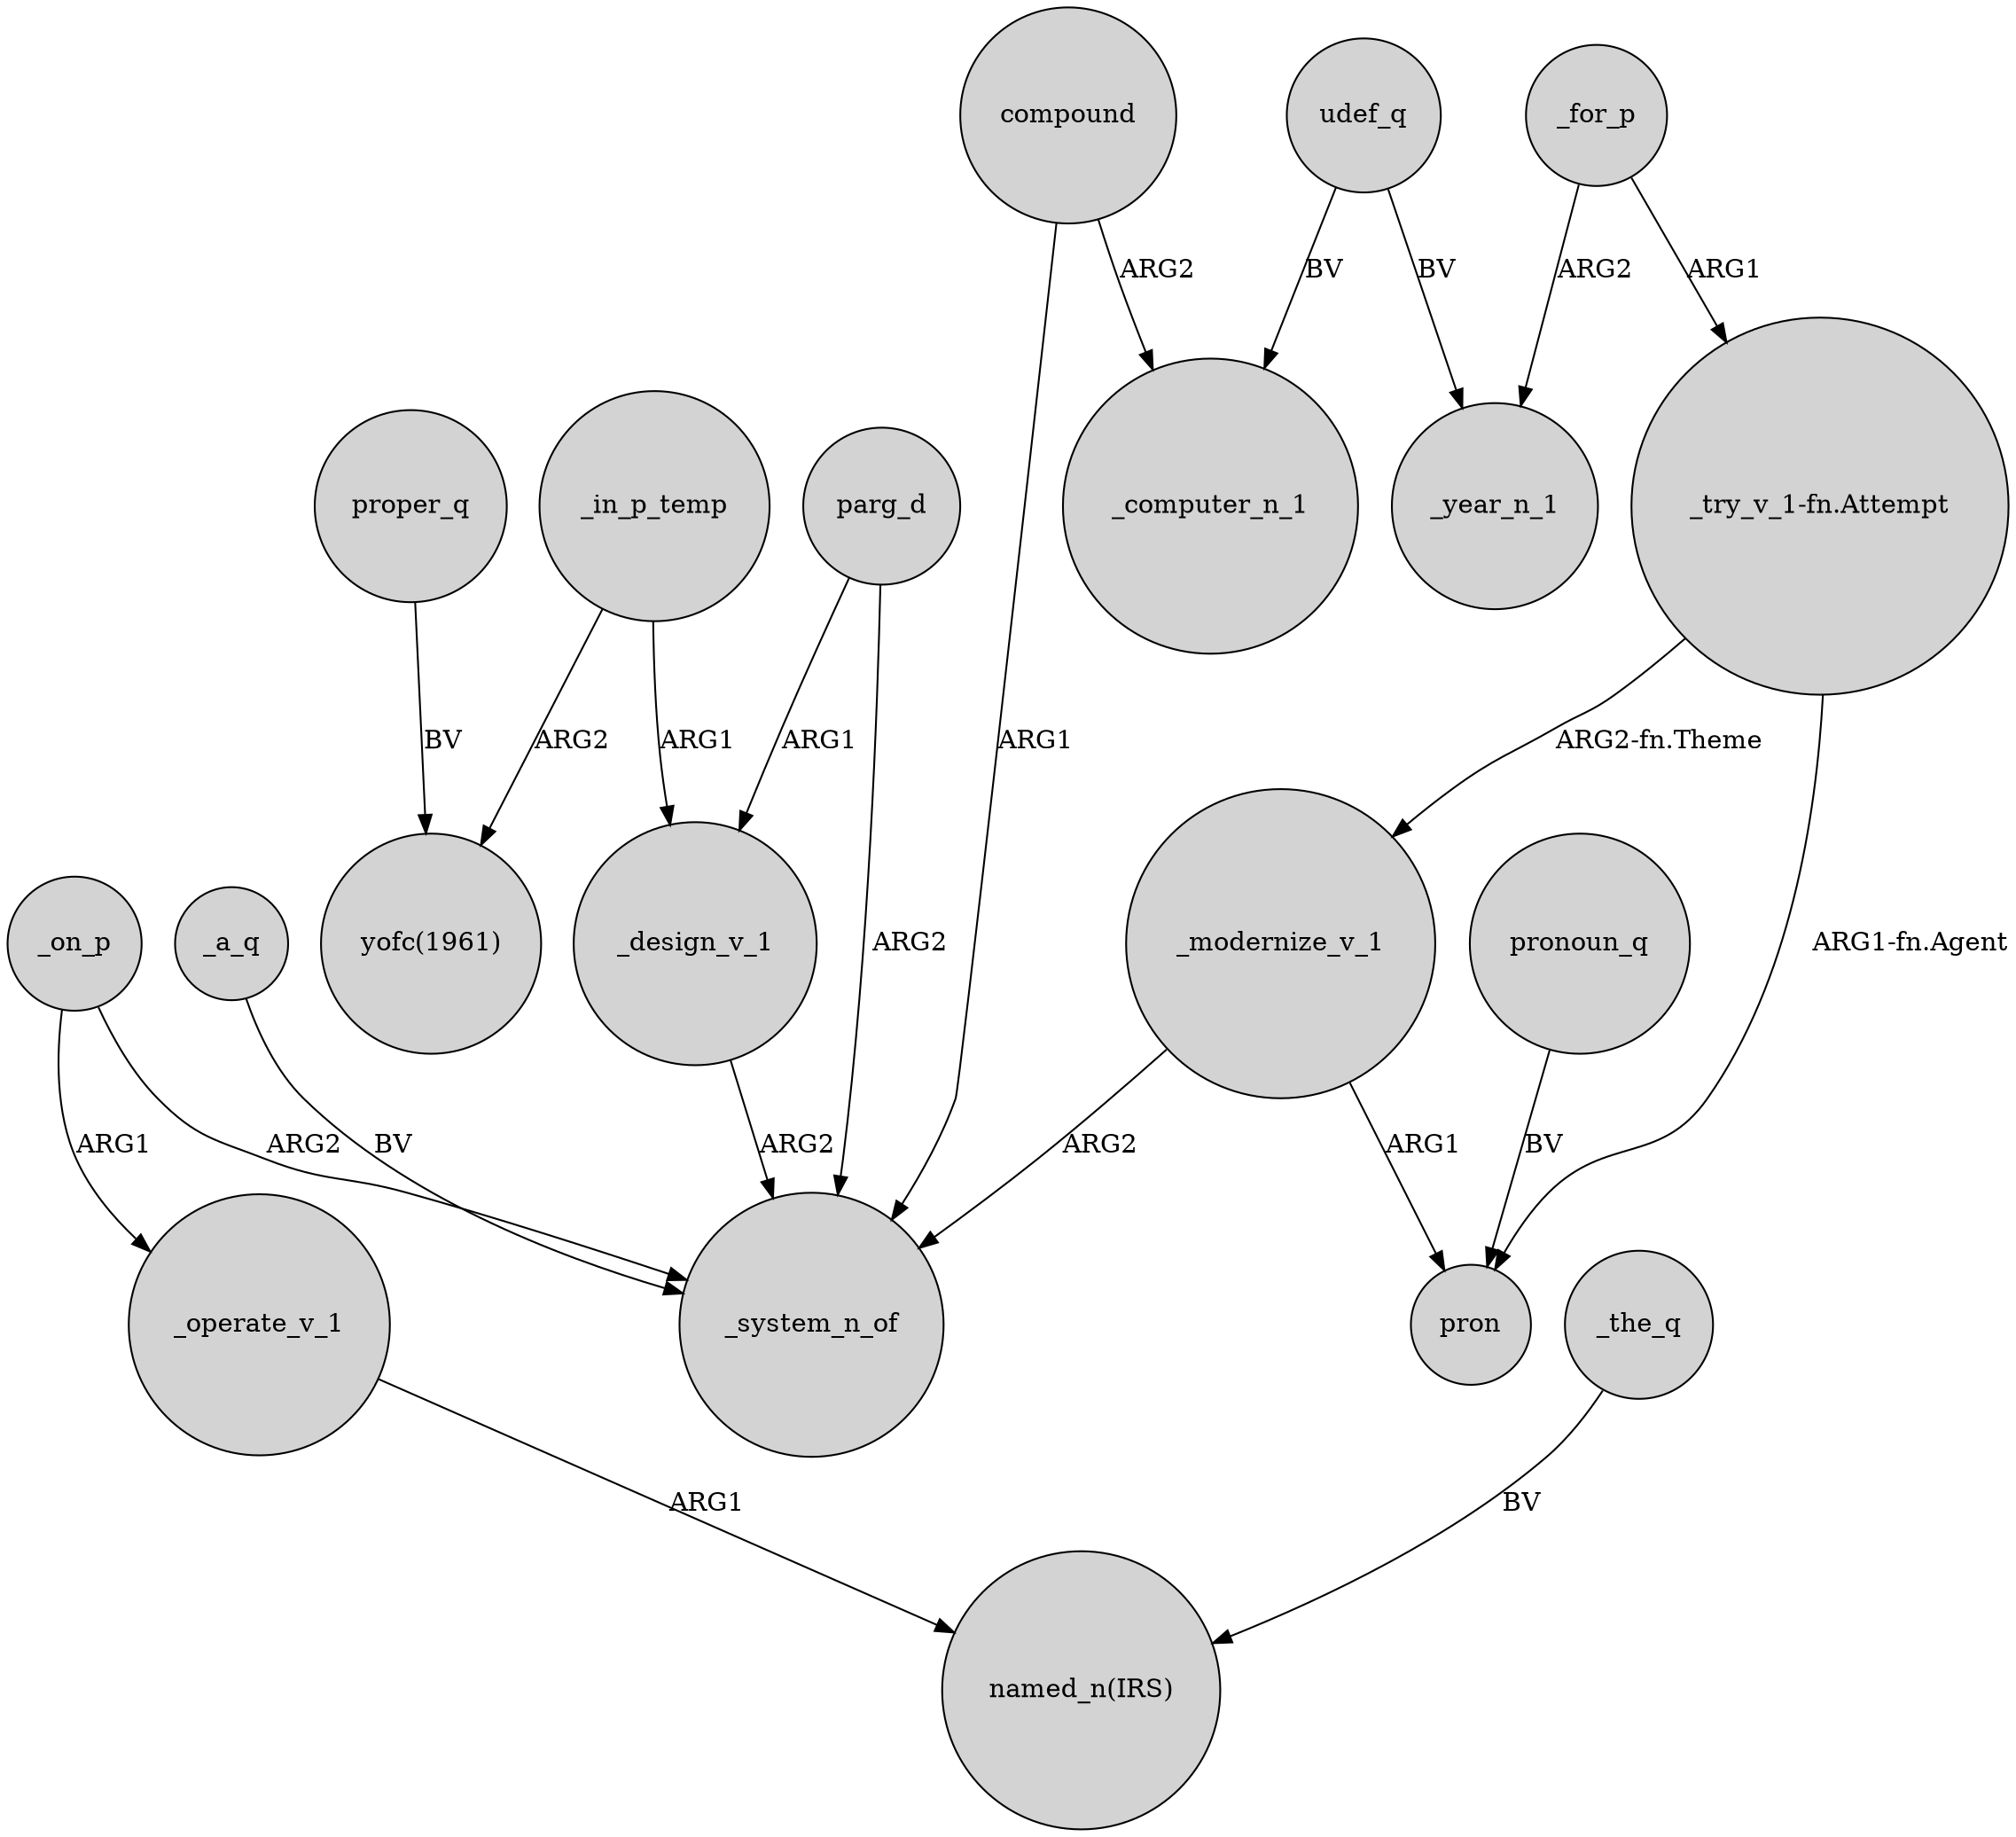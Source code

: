 digraph {
	node [shape=circle style=filled]
	_in_p_temp -> _design_v_1 [label=ARG1]
	_for_p -> _year_n_1 [label=ARG2]
	compound -> _system_n_of [label=ARG1]
	proper_q -> "yofc(1961)" [label=BV]
	_modernize_v_1 -> _system_n_of [label=ARG2]
	_operate_v_1 -> "named_n(IRS)" [label=ARG1]
	udef_q -> _computer_n_1 [label=BV]
	compound -> _computer_n_1 [label=ARG2]
	_in_p_temp -> "yofc(1961)" [label=ARG2]
	parg_d -> _system_n_of [label=ARG2]
	"_try_v_1-fn.Attempt" -> _modernize_v_1 [label="ARG2-fn.Theme"]
	pronoun_q -> pron [label=BV]
	_on_p -> _system_n_of [label=ARG2]
	_modernize_v_1 -> pron [label=ARG1]
	parg_d -> _design_v_1 [label=ARG1]
	_a_q -> _system_n_of [label=BV]
	_design_v_1 -> _system_n_of [label=ARG2]
	"_try_v_1-fn.Attempt" -> pron [label="ARG1-fn.Agent"]
	_on_p -> _operate_v_1 [label=ARG1]
	udef_q -> _year_n_1 [label=BV]
	_the_q -> "named_n(IRS)" [label=BV]
	_for_p -> "_try_v_1-fn.Attempt" [label=ARG1]
}
